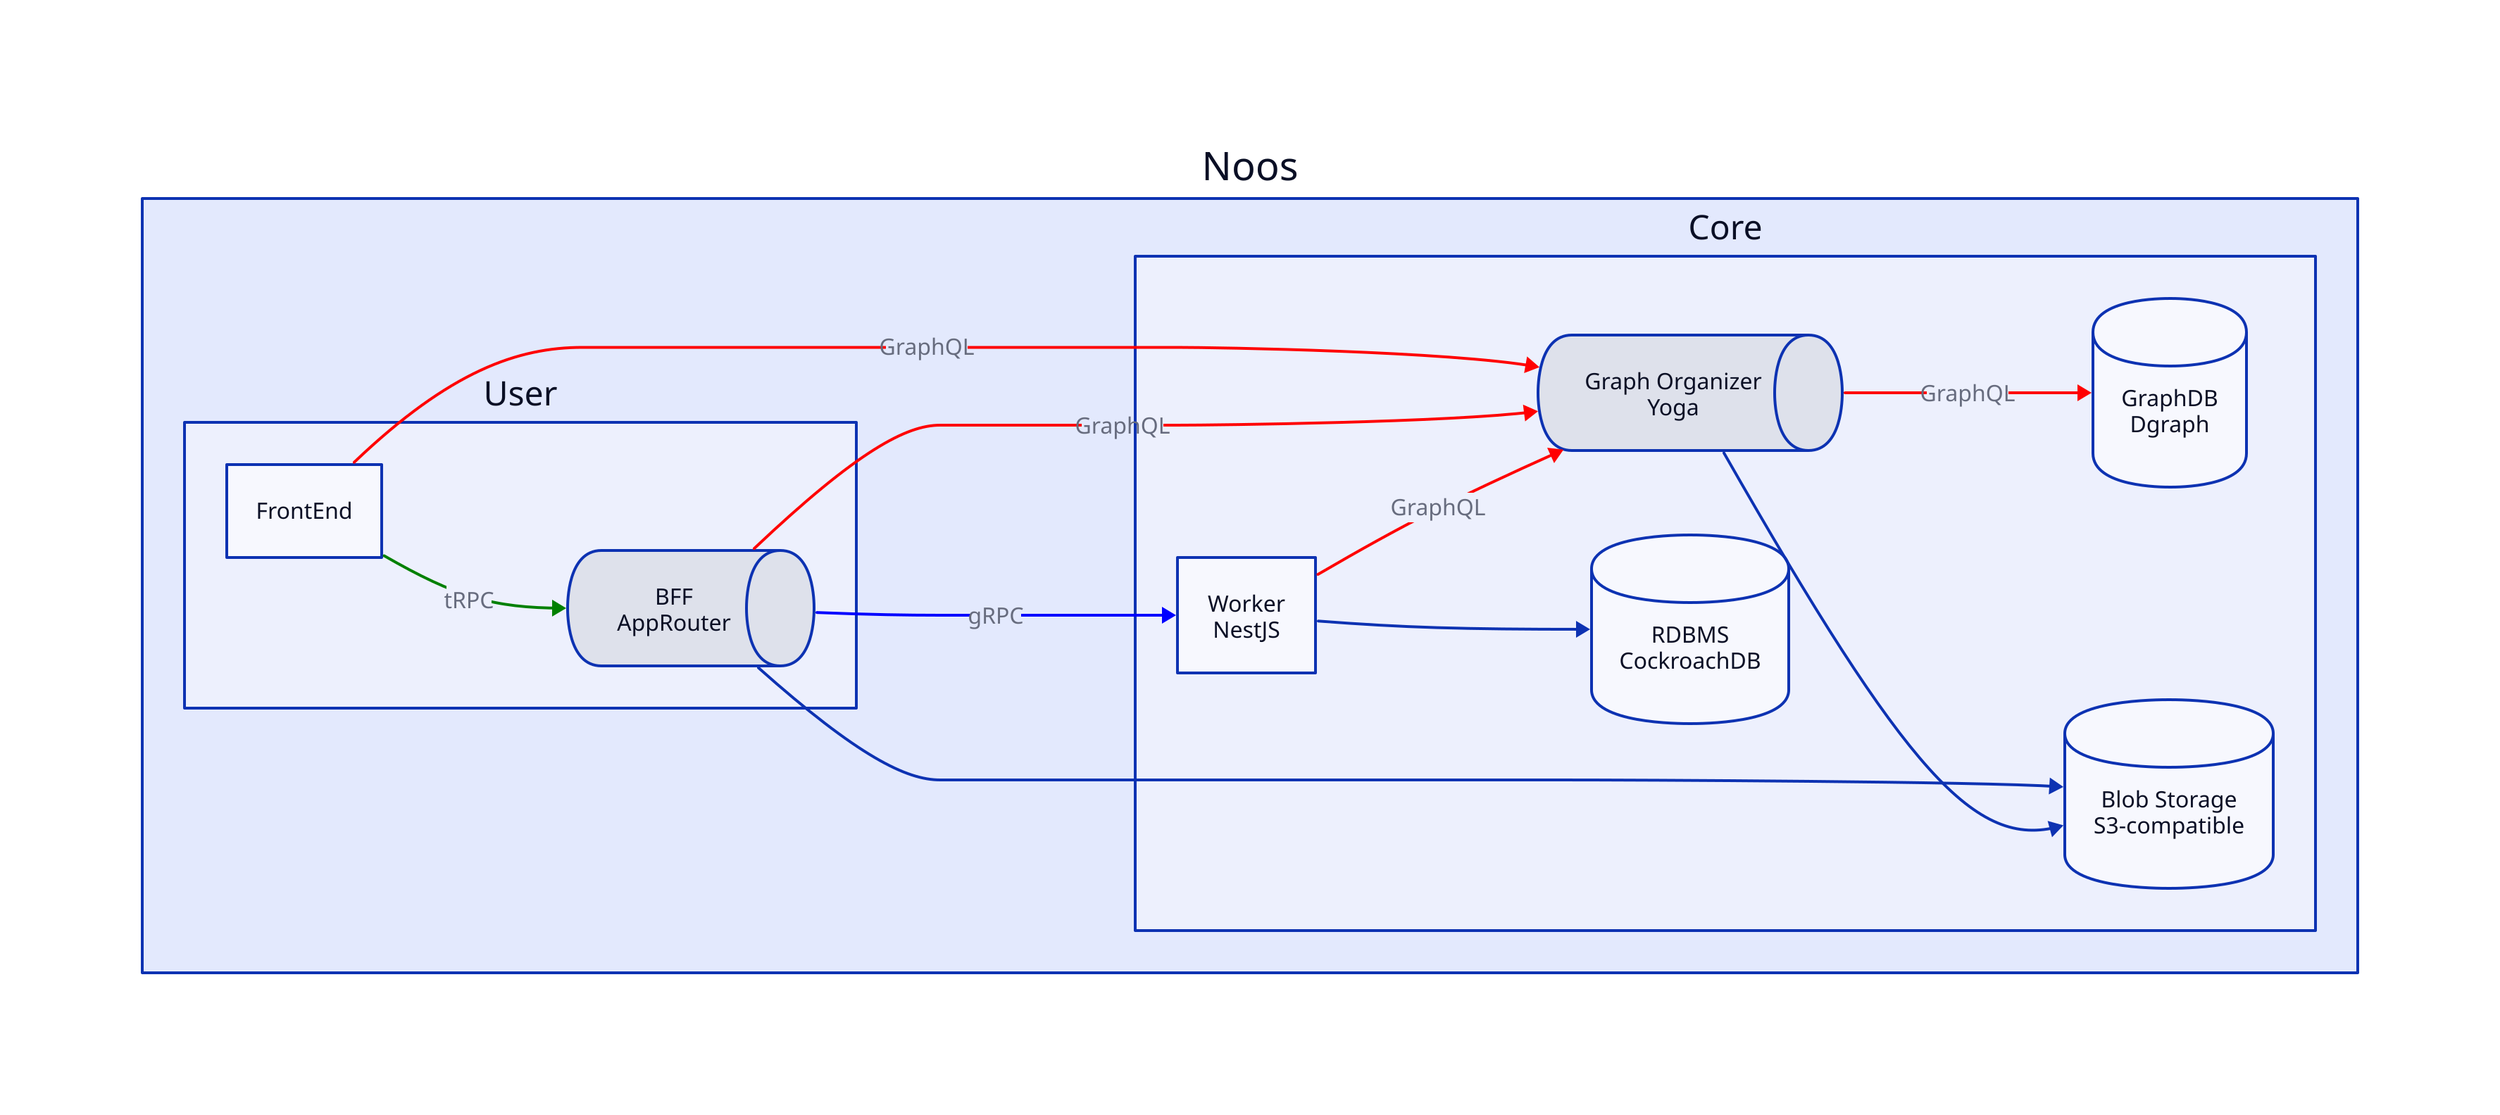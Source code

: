 direction: right

### Shapes
Noos: {
  User: {
    frontend: FrontEnd

    approuter: {
      shape: queue
      label: "BFF\nAppRouter"
    }
  }

  Core: {
    yoga: {
      shape: queue
      label: "Graph Organizer\nYoga"
    }

    worker: {
      label: "Worker\nNestJS"
    }

    graphdb: {
      shape: cylinder
      label: "GraphDB\nDgraph"
    }

    rdbms: {
      shape: cylinder
      label: "RDBMS\nCockroachDB"
    }

    blob: {
      shape: cylinder
      label: "Blob Storage\nS3-compatible"
    }
  }
}

### Connections
Noos.User.frontend -> Noos.User.approuter: {
  label: "tRPC"
  style: {
    stroke: green
  }
}

Noos.User.frontend -> Noos.Core.yoga: {
  label: "GraphQL"
  style: {
    stroke: red
  }
}

Noos.User.approuter -> Noos.Core.yoga: {
  label: "GraphQL"
  style: {
    stroke: red
  }
}

Noos.User.approuter -> Noos.Core.worker: {
  label: "gRPC"
  style: {
    stroke: blue
  }
}

Noos.User.approuter -> Noos.Core.blob: {}

Noos.Core.yoga -> Noos.Core.graphdb: {
  label: "GraphQL"
  style: {
    stroke: red
  }
}

Noos.Core.yoga -> Noos.Core.blob: {}

Noos.Core.worker -> Noos.Core.rdbms: {}

Noos.Core.worker -> Noos.Core.yoga: {
  label: "GraphQL"
  style: {
    stroke: red
  }
}
